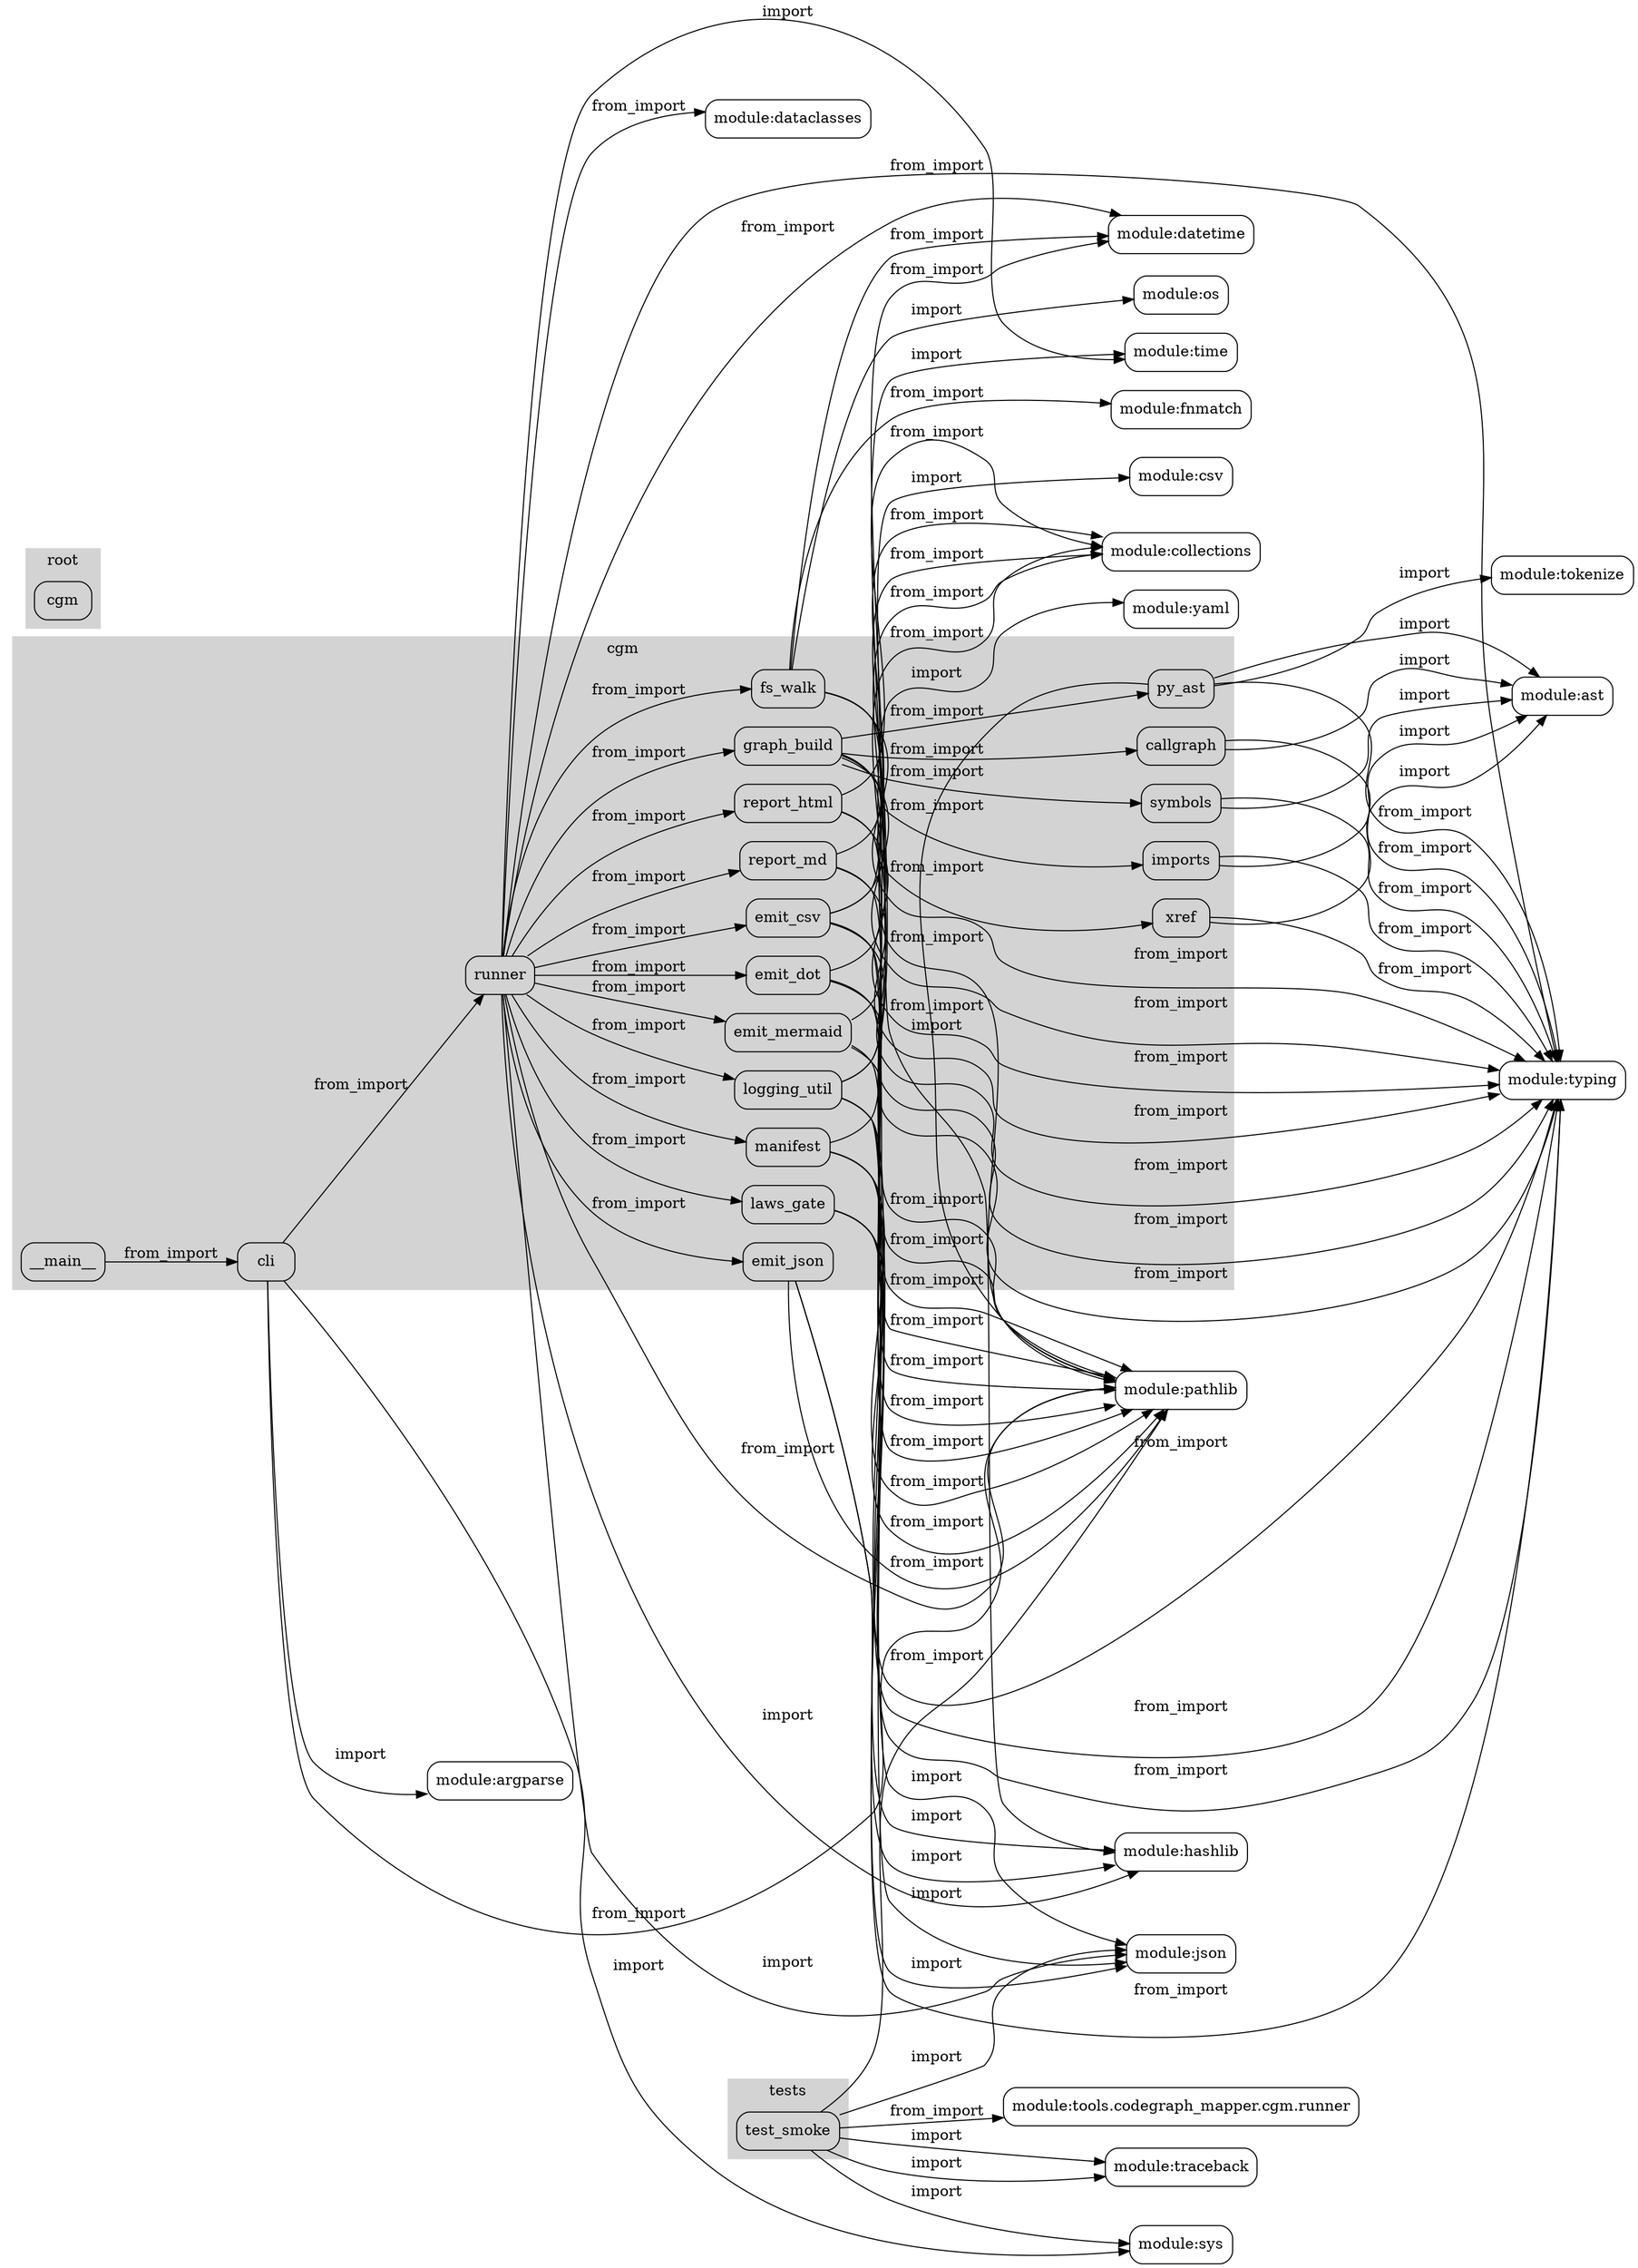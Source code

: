 digraph CodeGraph {
  rankdir=LR;
  node [shape=box, style=rounded];

  subgraph cluster_cgm {
    label="cgm";
    style=filled;
    color=lightgrey;

    "module:cgm.callgraph" [label="callgraph"];
    "module:cgm.cli" [label="cli"];
    "module:cgm.emit_csv" [label="emit_csv"];
    "module:cgm.emit_dot" [label="emit_dot"];
    "module:cgm.emit_json" [label="emit_json"];
    "module:cgm.emit_mermaid" [label="emit_mermaid"];
    "module:cgm.fs_walk" [label="fs_walk"];
    "module:cgm.graph_build" [label="graph_build"];
    "module:cgm.imports" [label="imports"];
    "module:cgm.laws_gate" [label="laws_gate"];
    "module:cgm.logging_util" [label="logging_util"];
    "module:cgm.manifest" [label="manifest"];
    "module:cgm.py_ast" [label="py_ast"];
    "module:cgm.report_html" [label="report_html"];
    "module:cgm.report_md" [label="report_md"];
    "module:cgm.runner" [label="runner"];
    "module:cgm.symbols" [label="symbols"];
    "module:cgm.xref" [label="xref"];
    "module:cgm.__main__" [label="__main__"];
  }

  subgraph cluster_root {
    label="root";
    style=filled;
    color=lightgrey;

    "module:cgm" [label="cgm"];
  }

  subgraph cluster_tests {
    label="tests";
    style=filled;
    color=lightgrey;

    "module:tests.test_smoke" [label="test_smoke"];
  }

  "module:cgm.callgraph" -> "module:ast" [label="import"];
  "module:cgm.callgraph" -> "module:typing" [label="from_import"];
  "module:cgm.cli" -> "module:sys" [label="import"];
  "module:cgm.cli" -> "module:argparse" [label="import"];
  "module:cgm.cli" -> "module:pathlib" [label="from_import"];
  "module:cgm.cli" -> "module:cgm.runner" [label="from_import"];
  "module:cgm.emit_csv" -> "module:csv" [label="import"];
  "module:cgm.emit_csv" -> "module:pathlib" [label="from_import"];
  "module:cgm.emit_csv" -> "module:typing" [label="from_import"];
  "module:cgm.emit_csv" -> "module:collections" [label="from_import"];
  "module:cgm.emit_csv" -> "module:json" [label="import"];
  "module:cgm.emit_dot" -> "module:pathlib" [label="from_import"];
  "module:cgm.emit_dot" -> "module:typing" [label="from_import"];
  "module:cgm.emit_dot" -> "module:collections" [label="from_import"];
  "module:cgm.emit_json" -> "module:json" [label="import"];
  "module:cgm.emit_json" -> "module:pathlib" [label="from_import"];
  "module:cgm.emit_json" -> "module:typing" [label="from_import"];
  "module:cgm.emit_mermaid" -> "module:pathlib" [label="from_import"];
  "module:cgm.emit_mermaid" -> "module:typing" [label="from_import"];
  "module:cgm.emit_mermaid" -> "module:collections" [label="from_import"];
  "module:cgm.fs_walk" -> "module:os" [label="import"];
  "module:cgm.fs_walk" -> "module:hashlib" [label="import"];
  "module:cgm.fs_walk" -> "module:pathlib" [label="from_import"];
  "module:cgm.fs_walk" -> "module:datetime" [label="from_import"];
  "module:cgm.fs_walk" -> "module:typing" [label="from_import"];
  "module:cgm.fs_walk" -> "module:fnmatch" [label="from_import"];
  "module:cgm.graph_build" -> "module:pathlib" [label="from_import"];
  "module:cgm.graph_build" -> "module:typing" [label="from_import"];
  "module:cgm.graph_build" -> "module:cgm.py_ast" [label="from_import"];
  "module:cgm.graph_build" -> "module:cgm.imports" [label="from_import"];
  "module:cgm.graph_build" -> "module:cgm.symbols" [label="from_import"];
  "module:cgm.graph_build" -> "module:cgm.callgraph" [label="from_import"];
  "module:cgm.graph_build" -> "module:cgm.xref" [label="from_import"];
  "module:cgm.imports" -> "module:ast" [label="import"];
  "module:cgm.imports" -> "module:typing" [label="from_import"];
  "module:cgm.laws_gate" -> "module:hashlib" [label="import"];
  "module:cgm.laws_gate" -> "module:pathlib" [label="from_import"];
  "module:cgm.laws_gate" -> "module:typing" [label="from_import"];
  "module:cgm.logging_util" -> "module:json" [label="import"];
  "module:cgm.logging_util" -> "module:time" [label="import"];
  "module:cgm.logging_util" -> "module:pathlib" [label="from_import"];
  "module:cgm.logging_util" -> "module:datetime" [label="from_import"];
  "module:cgm.logging_util" -> "module:typing" [label="from_import"];
  "module:cgm.manifest" -> "module:yaml" [label="import"];
  "module:cgm.manifest" -> "module:hashlib" [label="import"];
  "module:cgm.manifest" -> "module:pathlib" [label="from_import"];
  "module:cgm.manifest" -> "module:typing" [label="from_import"];
  "module:cgm.py_ast" -> "module:ast" [label="import"];
  "module:cgm.py_ast" -> "module:tokenize" [label="import"];
  "module:cgm.py_ast" -> "module:pathlib" [label="from_import"];
  "module:cgm.py_ast" -> "module:typing" [label="from_import"];
  "module:cgm.report_html" -> "module:pathlib" [label="from_import"];
  "module:cgm.report_html" -> "module:typing" [label="from_import"];
  "module:cgm.report_html" -> "module:collections" [label="from_import"];
  "module:cgm.report_md" -> "module:pathlib" [label="from_import"];
  "module:cgm.report_md" -> "module:typing" [label="from_import"];
  "module:cgm.report_md" -> "module:collections" [label="from_import"];
  "module:cgm.runner" -> "module:json" [label="import"];
  "module:cgm.runner" -> "module:hashlib" [label="import"];
  "module:cgm.runner" -> "module:time" [label="import"];
  "module:cgm.runner" -> "module:pathlib" [label="from_import"];
  "module:cgm.runner" -> "module:datetime" [label="from_import"];
  "module:cgm.runner" -> "module:dataclasses" [label="from_import"];
  "module:cgm.runner" -> "module:typing" [label="from_import"];
  "module:cgm.runner" -> "module:cgm.logging_util" [label="from_import"];
  "module:cgm.runner" -> "module:cgm.laws_gate" [label="from_import"];
  "module:cgm.runner" -> "module:cgm.manifest" [label="from_import"];
  "module:cgm.runner" -> "module:cgm.fs_walk" [label="from_import"];
  "module:cgm.runner" -> "module:cgm.graph_build" [label="from_import"];
  "module:cgm.runner" -> "module:cgm.emit_json" [label="from_import"];
  "module:cgm.runner" -> "module:cgm.emit_csv" [label="from_import"];
  "module:cgm.runner" -> "module:cgm.emit_dot" [label="from_import"];
  "module:cgm.runner" -> "module:cgm.emit_mermaid" [label="from_import"];
  "module:cgm.runner" -> "module:cgm.report_md" [label="from_import"];
  "module:cgm.runner" -> "module:cgm.report_html" [label="from_import"];
  "module:cgm.symbols" -> "module:ast" [label="import"];
  "module:cgm.symbols" -> "module:typing" [label="from_import"];
  "module:cgm.xref" -> "module:ast" [label="import"];
  "module:cgm.xref" -> "module:typing" [label="from_import"];
  "module:cgm.__main__" -> "module:cgm.cli" [label="from_import"];
  "module:tests.test_smoke" -> "module:json" [label="import"];
  "module:tests.test_smoke" -> "module:sys" [label="import"];
  "module:tests.test_smoke" -> "module:pathlib" [label="from_import"];
  "module:tests.test_smoke" -> "module:tools.codegraph_mapper.cgm.runner" [label="from_import"];
  "module:tests.test_smoke" -> "module:traceback" [label="import"];
  "module:tests.test_smoke" -> "module:traceback" [label="import"];
}
